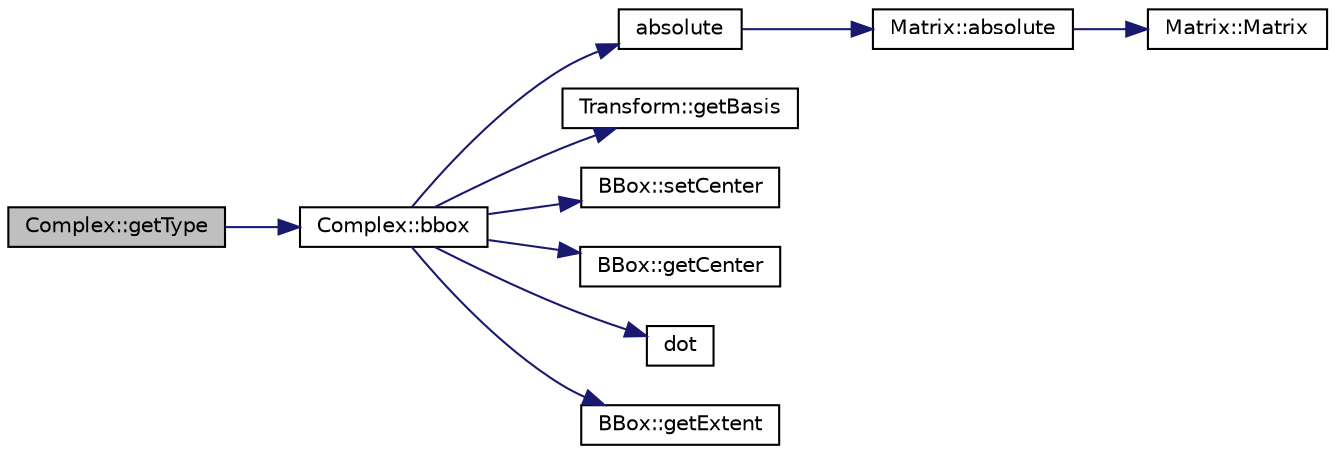 digraph "Complex::getType"
{
  edge [fontname="Helvetica",fontsize="10",labelfontname="Helvetica",labelfontsize="10"];
  node [fontname="Helvetica",fontsize="10",shape=record];
  rankdir="LR";
  Node1 [label="Complex::getType",height=0.2,width=0.4,color="black", fillcolor="grey75", style="filled", fontcolor="black"];
  Node1 -> Node2 [color="midnightblue",fontsize="10",style="solid",fontname="Helvetica"];
  Node2 [label="Complex::bbox",height=0.2,width=0.4,color="black", fillcolor="white", style="filled",URL="$class_complex.html#a8ec58d6c6b34c7bae6ba7202eb943256"];
  Node2 -> Node3 [color="midnightblue",fontsize="10",style="solid",fontname="Helvetica"];
  Node3 [label="absolute",height=0.2,width=0.4,color="black", fillcolor="white", style="filled",URL="$_matrix_8h.html#a1ad94fcb19323b951ca2f641ea25b9a2"];
  Node3 -> Node4 [color="midnightblue",fontsize="10",style="solid",fontname="Helvetica"];
  Node4 [label="Matrix::absolute",height=0.2,width=0.4,color="black", fillcolor="white", style="filled",URL="$class_matrix.html#a184e79a03b1c09aa3e900f514ebcf900"];
  Node4 -> Node5 [color="midnightblue",fontsize="10",style="solid",fontname="Helvetica"];
  Node5 [label="Matrix::Matrix",height=0.2,width=0.4,color="black", fillcolor="white", style="filled",URL="$class_matrix.html#a2dba13c45127354c9f75ef576f49269b"];
  Node2 -> Node6 [color="midnightblue",fontsize="10",style="solid",fontname="Helvetica"];
  Node6 [label="Transform::getBasis",height=0.2,width=0.4,color="black", fillcolor="white", style="filled",URL="$class_transform.html#a8e9a61db370b01cf2c97fc18fc58708d"];
  Node2 -> Node7 [color="midnightblue",fontsize="10",style="solid",fontname="Helvetica"];
  Node7 [label="BBox::setCenter",height=0.2,width=0.4,color="black", fillcolor="white", style="filled",URL="$class_b_box.html#affa918e9450b78504ef9b597b1ee9bb3"];
  Node2 -> Node8 [color="midnightblue",fontsize="10",style="solid",fontname="Helvetica"];
  Node8 [label="BBox::getCenter",height=0.2,width=0.4,color="black", fillcolor="white", style="filled",URL="$class_b_box.html#ad8e3bd34a0342abf0c4df92c3a8c3424"];
  Node2 -> Node9 [color="midnightblue",fontsize="10",style="solid",fontname="Helvetica"];
  Node9 [label="dot",height=0.2,width=0.4,color="black", fillcolor="white", style="filled",URL="$_quaternion_8h.html#af8cf8caa91dd2209c53a956d41cb26ae"];
  Node2 -> Node10 [color="midnightblue",fontsize="10",style="solid",fontname="Helvetica"];
  Node10 [label="BBox::getExtent",height=0.2,width=0.4,color="black", fillcolor="white", style="filled",URL="$class_b_box.html#a28972bc25537e8cb169d1b42152628f5"];
}
